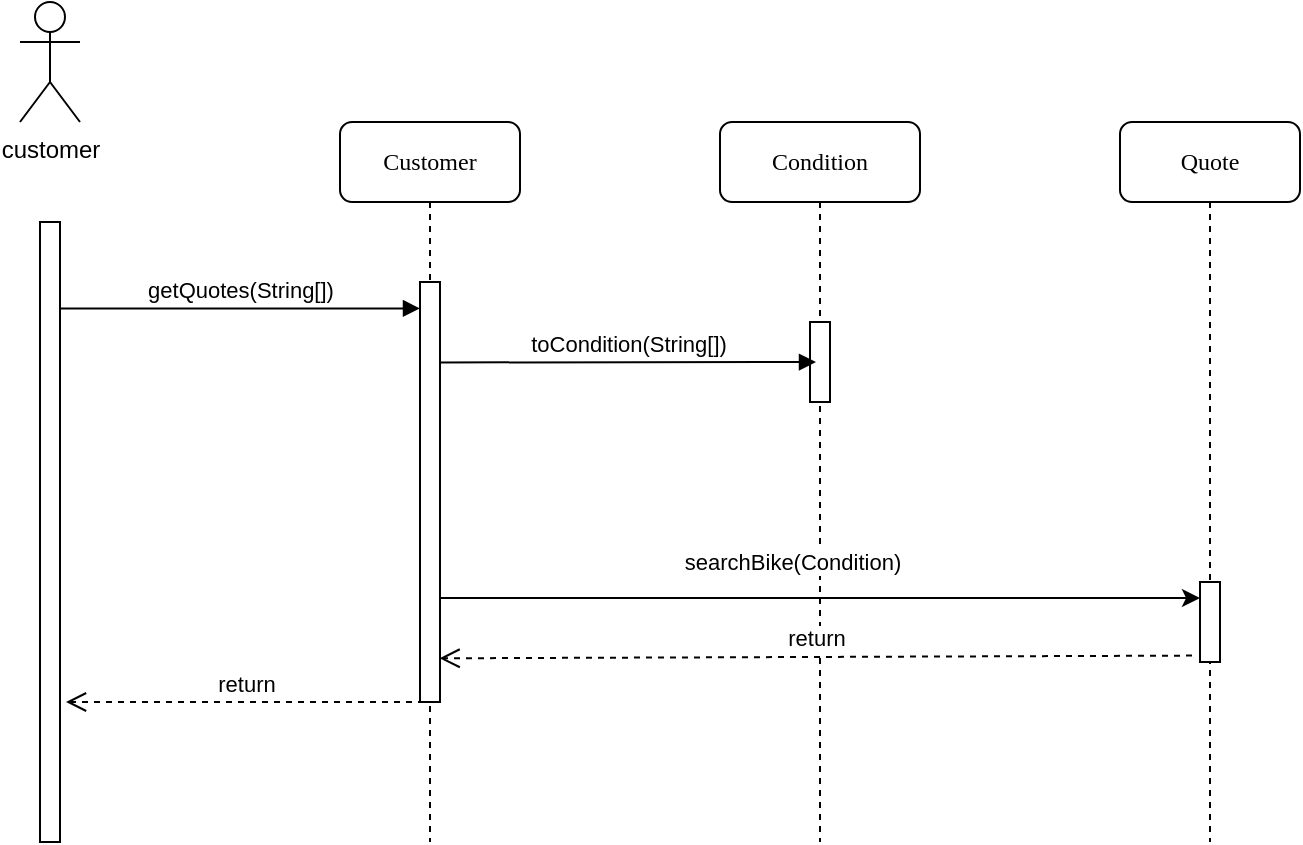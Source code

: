 <mxfile version="12.3.2" type="device" pages="3"><diagram name="Page-1" id="13e1069c-82ec-6db2-03f1-153e76fe0fe0"><mxGraphModel dx="1049" dy="572" grid="1" gridSize="10" guides="1" tooltips="1" connect="1" arrows="1" fold="1" page="1" pageScale="1" pageWidth="1100" pageHeight="850" background="#ffffff" math="0" shadow="0"><root><mxCell id="0"/><mxCell id="1" parent="0"/><mxCell id="7baba1c4bc27f4b0-2" value="Customer" style="shape=umlLifeline;perimeter=lifelinePerimeter;whiteSpace=wrap;html=1;container=1;collapsible=0;recursiveResize=0;outlineConnect=0;rounded=1;shadow=0;comic=0;labelBackgroundColor=none;strokeColor=#000000;strokeWidth=1;fillColor=#FFFFFF;fontFamily=Verdana;fontSize=12;fontColor=#000000;align=center;" parent="1" vertex="1"><mxGeometry x="200" y="80" width="90" height="360" as="geometry"/></mxCell><mxCell id="7baba1c4bc27f4b0-10" value="" style="html=1;points=[];perimeter=orthogonalPerimeter;rounded=0;shadow=0;comic=0;labelBackgroundColor=none;strokeColor=#000000;strokeWidth=1;fillColor=#FFFFFF;fontFamily=Verdana;fontSize=12;fontColor=#000000;align=center;" parent="7baba1c4bc27f4b0-2" vertex="1"><mxGeometry x="40" y="80" width="10" height="210" as="geometry"/></mxCell><mxCell id="-yf8go0a68ZmdKsVh9NN-1" value="customer" style="shape=umlActor;verticalLabelPosition=bottom;labelBackgroundColor=#ffffff;verticalAlign=top;html=1;outlineConnect=0;" parent="1" vertex="1"><mxGeometry x="40" y="20" width="30" height="60" as="geometry"/></mxCell><mxCell id="kIdBHokwgRo37Ht0odTh-1" value="" style="html=1;points=[];perimeter=orthogonalPerimeter;" parent="1" vertex="1"><mxGeometry x="50" y="130" width="10" height="310" as="geometry"/></mxCell><mxCell id="uBf5k3mf6_svfGf4N6Qj-2" value="getQuotes(String[])" style="html=1;verticalAlign=bottom;endArrow=block;entryX=0;entryY=0.063;entryDx=0;entryDy=0;entryPerimeter=0;" parent="1" target="7baba1c4bc27f4b0-10" edge="1" source="kIdBHokwgRo37Ht0odTh-1"><mxGeometry width="80" relative="1" as="geometry"><mxPoint x="60" y="280" as="sourcePoint"/><mxPoint x="176" y="280" as="targetPoint"/></mxGeometry></mxCell><mxCell id="7baba1c4bc27f4b0-8" value="Condition" style="shape=umlLifeline;perimeter=lifelinePerimeter;whiteSpace=wrap;html=1;container=1;collapsible=0;recursiveResize=0;outlineConnect=0;rounded=1;shadow=0;comic=0;labelBackgroundColor=none;strokeColor=#000000;strokeWidth=1;fillColor=#FFFFFF;fontFamily=Verdana;fontSize=12;fontColor=#000000;align=center;" parent="1" vertex="1"><mxGeometry x="390" y="80" width="100" height="360" as="geometry"/></mxCell><mxCell id="7baba1c4bc27f4b0-9" value="" style="html=1;points=[];perimeter=orthogonalPerimeter;rounded=0;shadow=0;comic=0;labelBackgroundColor=none;strokeColor=#000000;strokeWidth=1;fillColor=#FFFFFF;fontFamily=Verdana;fontSize=12;fontColor=#000000;align=center;" parent="7baba1c4bc27f4b0-8" vertex="1"><mxGeometry x="45" y="100" width="10" height="40" as="geometry"/></mxCell><mxCell id="uBf5k3mf6_svfGf4N6Qj-3" value="return" style="html=1;verticalAlign=bottom;endArrow=open;dashed=1;endSize=8;exitX=0.2;exitY=1;exitDx=0;exitDy=0;exitPerimeter=0;" parent="1" source="7baba1c4bc27f4b0-10" edge="1"><mxGeometry relative="1" as="geometry"><mxPoint x="260" y="220" as="sourcePoint"/><mxPoint x="63" y="370" as="targetPoint"/></mxGeometry></mxCell><mxCell id="gmjusWhMK457S7Y4lqi_-1" value="Quote" style="shape=umlLifeline;perimeter=lifelinePerimeter;whiteSpace=wrap;html=1;container=1;collapsible=0;recursiveResize=0;outlineConnect=0;rounded=1;shadow=0;comic=0;labelBackgroundColor=none;strokeColor=#000000;strokeWidth=1;fillColor=#FFFFFF;fontFamily=Verdana;fontSize=12;fontColor=#000000;align=center;" parent="1" vertex="1"><mxGeometry x="590" y="80" width="90" height="360" as="geometry"/></mxCell><mxCell id="gmjusWhMK457S7Y4lqi_-5" value="" style="html=1;points=[];perimeter=orthogonalPerimeter;rounded=0;shadow=0;comic=0;labelBackgroundColor=none;strokeColor=#000000;strokeWidth=1;fillColor=#FFFFFF;fontFamily=Verdana;fontSize=12;fontColor=#000000;align=center;" parent="gmjusWhMK457S7Y4lqi_-1" vertex="1"><mxGeometry x="40" y="230" width="10" height="40" as="geometry"/></mxCell><mxCell id="gmjusWhMK457S7Y4lqi_-6" value="searchBike(Condition)" style="edgeStyle=orthogonalEdgeStyle;rounded=0;orthogonalLoop=1;jettySize=auto;html=1;" parent="1" source="7baba1c4bc27f4b0-10" target="gmjusWhMK457S7Y4lqi_-5" edge="1"><mxGeometry x="-0.077" y="18" relative="1" as="geometry"><Array as="points"><mxPoint x="530" y="318"/><mxPoint x="530" y="318"/></Array><mxPoint as="offset"/></mxGeometry></mxCell><mxCell id="gmjusWhMK457S7Y4lqi_-11" value="return" style="html=1;verticalAlign=bottom;endArrow=open;dashed=1;endSize=8;exitX=-0.4;exitY=0.92;exitDx=0;exitDy=0;exitPerimeter=0;entryX=0.98;entryY=0.896;entryDx=0;entryDy=0;entryPerimeter=0;" parent="1" source="gmjusWhMK457S7Y4lqi_-5" edge="1" target="7baba1c4bc27f4b0-10"><mxGeometry relative="1" as="geometry"><mxPoint x="502" y="371" as="sourcePoint"/><mxPoint x="502" y="347" as="targetPoint"/></mxGeometry></mxCell><mxCell id="aekMUeOZ-dM3puLfmpyv-1" value="toCondition(String[])" style="html=1;verticalAlign=bottom;endArrow=block;" edge="1" parent="1"><mxGeometry width="80" relative="1" as="geometry"><mxPoint x="250" y="200.23" as="sourcePoint"/><mxPoint x="438" y="200" as="targetPoint"/></mxGeometry></mxCell></root></mxGraphModel></diagram><diagram id="Umd8gp32eJ31KJhmAJoX" name="Page-2"><mxGraphModel dx="1049" dy="572" grid="1" gridSize="10" guides="1" tooltips="1" connect="1" arrows="1" fold="1" page="1" pageScale="1" pageWidth="827" pageHeight="1169" math="0" shadow="0"><root><mxCell id="yTZAu1W29XXAWNeBkurf-0"/><mxCell id="yTZAu1W29XXAWNeBkurf-1" parent="yTZAu1W29XXAWNeBkurf-0"/><mxCell id="yTZAu1W29XXAWNeBkurf-2" value="customer" style="shape=umlActor;verticalLabelPosition=bottom;labelBackgroundColor=#ffffff;verticalAlign=top;html=1;" parent="yTZAu1W29XXAWNeBkurf-1" vertex="1"><mxGeometry x="40" y="157.5" width="30" height="60" as="geometry"/></mxCell><mxCell id="YnaMXe4O487GlzYgH68Y-1" value="Booking:" style="html=1;" parent="yTZAu1W29XXAWNeBkurf-1" vertex="1"><mxGeometry x="483" y="157.5" width="140" height="65" as="geometry"/></mxCell><mxCell id="YnaMXe4O487GlzYgH68Y-2" value="DeliveryService:" style="html=1;" parent="yTZAu1W29XXAWNeBkurf-1" vertex="1"><mxGeometry x="323" y="330" width="140" height="60" as="geometry"/></mxCell><mxCell id="YnaMXe4O487GlzYgH68Y-5" value="provider" style="shape=umlActor;verticalLabelPosition=bottom;labelBackgroundColor=#ffffff;verticalAlign=top;html=1;outlineConnect=0;" parent="yTZAu1W29XXAWNeBkurf-1" vertex="1"><mxGeometry x="770" y="160" width="30" height="60" as="geometry"/></mxCell><mxCell id="N6N3lyknSlCr8rbyIp99-1" value="Customer:" style="html=1;" vertex="1" parent="yTZAu1W29XXAWNeBkurf-1"><mxGeometry x="203" y="160" width="140" height="65" as="geometry"/></mxCell><mxCell id="N6N3lyknSlCr8rbyIp99-3" value="" style="endArrow=none;html=1;exitX=1;exitY=0.25;exitDx=0;exitDy=0;entryX=0;entryY=0.25;entryDx=0;entryDy=0;" edge="1" parent="yTZAu1W29XXAWNeBkurf-1" source="N6N3lyknSlCr8rbyIp99-1" target="YnaMXe4O487GlzYgH68Y-1"><mxGeometry width="50" height="50" relative="1" as="geometry"><mxPoint x="130" y="280" as="sourcePoint"/><mxPoint x="180" y="230" as="targetPoint"/></mxGeometry></mxCell><mxCell id="N6N3lyknSlCr8rbyIp99-4" value="" style="endArrow=none;html=1;exitX=1;exitY=0.75;exitDx=0;exitDy=0;entryX=0;entryY=0.75;entryDx=0;entryDy=0;" edge="1" parent="yTZAu1W29XXAWNeBkurf-1" source="N6N3lyknSlCr8rbyIp99-1" target="YnaMXe4O487GlzYgH68Y-1"><mxGeometry width="50" height="50" relative="1" as="geometry"><mxPoint x="380" y="270" as="sourcePoint"/><mxPoint x="430" y="220" as="targetPoint"/></mxGeometry></mxCell><mxCell id="N6N3lyknSlCr8rbyIp99-7" value="" style="endArrow=classic;html=1;" edge="1" parent="yTZAu1W29XXAWNeBkurf-1"><mxGeometry width="50" height="50" relative="1" as="geometry"><mxPoint x="460" y="220" as="sourcePoint"/><mxPoint x="360" y="220" as="targetPoint"/></mxGeometry></mxCell><mxCell id="N6N3lyknSlCr8rbyIp99-8" value="3.1.notifyCustomer()" style="text;html=1;strokeColor=none;fillColor=none;align=center;verticalAlign=middle;whiteSpace=wrap;rounded=0;" vertex="1" parent="yTZAu1W29XXAWNeBkurf-1"><mxGeometry x="380" y="230" width="40" height="20" as="geometry"/></mxCell><mxCell id="N6N3lyknSlCr8rbyIp99-9" value="" style="endArrow=classic;html=1;" edge="1" parent="yTZAu1W29XXAWNeBkurf-1"><mxGeometry width="50" height="50" relative="1" as="geometry"><mxPoint x="640" y="220" as="sourcePoint"/><mxPoint x="730" y="230" as="targetPoint"/></mxGeometry></mxCell><mxCell id="N6N3lyknSlCr8rbyIp99-10" value="" style="endArrow=none;html=1;exitX=1;exitY=0.75;exitDx=0;exitDy=0;entryX=0;entryY=1;entryDx=0;entryDy=0;entryPerimeter=0;" edge="1" parent="yTZAu1W29XXAWNeBkurf-1" source="YnaMXe4O487GlzYgH68Y-1" target="YnaMXe4O487GlzYgH68Y-5"><mxGeometry width="50" height="50" relative="1" as="geometry"><mxPoint x="670" y="180" as="sourcePoint"/><mxPoint x="720" y="130" as="targetPoint"/></mxGeometry></mxCell><mxCell id="N6N3lyknSlCr8rbyIp99-11" value="3.2.notifyProvider()" style="text;html=1;strokeColor=none;fillColor=none;align=center;verticalAlign=middle;whiteSpace=wrap;rounded=0;" vertex="1" parent="yTZAu1W29XXAWNeBkurf-1"><mxGeometry x="670" y="230" width="40" height="20" as="geometry"/></mxCell><mxCell id="N6N3lyknSlCr8rbyIp99-13" value="" style="endArrow=classic;html=1;" edge="1" parent="yTZAu1W29XXAWNeBkurf-1"><mxGeometry width="50" height="50" relative="1" as="geometry"><mxPoint x="360" y="160" as="sourcePoint"/><mxPoint x="470" y="160" as="targetPoint"/></mxGeometry></mxCell><mxCell id="N6N3lyknSlCr8rbyIp99-14" value="2.printOrder()" style="text;html=1;strokeColor=none;fillColor=none;align=center;verticalAlign=middle;whiteSpace=wrap;rounded=0;" vertex="1" parent="yTZAu1W29XXAWNeBkurf-1"><mxGeometry x="393" y="137.5" width="40" height="20" as="geometry"/></mxCell><mxCell id="N6N3lyknSlCr8rbyIp99-15" value="" style="endArrow=none;html=1;exitX=0.25;exitY=1;exitDx=0;exitDy=0;entryX=1;entryY=0.25;entryDx=0;entryDy=0;" edge="1" parent="yTZAu1W29XXAWNeBkurf-1" source="YnaMXe4O487GlzYgH68Y-1" target="YnaMXe4O487GlzYgH68Y-2"><mxGeometry width="50" height="50" relative="1" as="geometry"><mxPoint x="520" y="120" as="sourcePoint"/><mxPoint x="570" y="70" as="targetPoint"/></mxGeometry></mxCell><mxCell id="N6N3lyknSlCr8rbyIp99-16" value="" style="endArrow=classic;html=1;" edge="1" parent="yTZAu1W29XXAWNeBkurf-1"><mxGeometry width="50" height="50" relative="1" as="geometry"><mxPoint x="520" y="240" as="sourcePoint"/><mxPoint x="480" y="340" as="targetPoint"/></mxGeometry></mxCell><mxCell id="N6N3lyknSlCr8rbyIp99-17" value="4.1.scheduleDelivery(Deliverable, Location, Location, LocalDate)" style="text;html=1;strokeColor=none;fillColor=none;align=center;verticalAlign=middle;whiteSpace=wrap;rounded=0;" vertex="1" parent="yTZAu1W29XXAWNeBkurf-1"><mxGeometry x="373" y="290" width="40" height="20" as="geometry"/></mxCell><mxCell id="s91wvsLHyAYl7gNklVJB-0" value="" style="endArrow=none;html=1;exitX=1;exitY=0.333;exitDx=0;exitDy=0;exitPerimeter=0;entryX=0;entryY=0.25;entryDx=0;entryDy=0;" edge="1" parent="yTZAu1W29XXAWNeBkurf-1" source="yTZAu1W29XXAWNeBkurf-2" target="N6N3lyknSlCr8rbyIp99-1"><mxGeometry width="50" height="50" relative="1" as="geometry"><mxPoint x="120" y="170" as="sourcePoint"/><mxPoint x="170" y="120" as="targetPoint"/></mxGeometry></mxCell><mxCell id="s91wvsLHyAYl7gNklVJB-1" value="" style="endArrow=classic;html=1;" edge="1" parent="yTZAu1W29XXAWNeBkurf-1"><mxGeometry width="50" height="50" relative="1" as="geometry"><mxPoint x="80" y="170" as="sourcePoint"/><mxPoint x="190" y="170" as="targetPoint"/></mxGeometry></mxCell><mxCell id="s91wvsLHyAYl7gNklVJB-2" value="1.bookQuote(Quote)" style="text;html=1;strokeColor=none;fillColor=none;align=center;verticalAlign=middle;whiteSpace=wrap;rounded=0;" vertex="1" parent="yTZAu1W29XXAWNeBkurf-1"><mxGeometry x="110" y="140" width="40" height="20" as="geometry"/></mxCell><mxCell id="s91wvsLHyAYl7gNklVJB-4" value="Bike:" style="html=1;" vertex="1" parent="yTZAu1W29XXAWNeBkurf-1"><mxGeometry x="620" y="330" width="140" height="60" as="geometry"/></mxCell><mxCell id="s91wvsLHyAYl7gNklVJB-5" value="" style="endArrow=none;html=1;exitX=0;exitY=0.75;exitDx=0;exitDy=0;entryX=1;entryY=0.75;entryDx=0;entryDy=0;" edge="1" parent="yTZAu1W29XXAWNeBkurf-1" source="s91wvsLHyAYl7gNklVJB-4" target="YnaMXe4O487GlzYgH68Y-2"><mxGeometry width="50" height="50" relative="1" as="geometry"><mxPoint x="540" y="310" as="sourcePoint"/><mxPoint x="500" y="400" as="targetPoint"/></mxGeometry></mxCell><mxCell id="s91wvsLHyAYl7gNklVJB-6" value="" style="endArrow=classic;html=1;" edge="1" parent="yTZAu1W29XXAWNeBkurf-1"><mxGeometry width="50" height="50" relative="1" as="geometry"><mxPoint x="480" y="390" as="sourcePoint"/><mxPoint x="600" y="390" as="targetPoint"/></mxGeometry></mxCell><mxCell id="s91wvsLHyAYl7gNklVJB-7" value="5.onDropoff()" style="text;html=1;strokeColor=none;fillColor=none;align=center;verticalAlign=middle;whiteSpace=wrap;rounded=0;" vertex="1" parent="yTZAu1W29XXAWNeBkurf-1"><mxGeometry x="500" y="400" width="40" height="20" as="geometry"/></mxCell><mxCell id="s91wvsLHyAYl7gNklVJB-8" value="" style="endArrow=none;html=1;exitX=0.25;exitY=0;exitDx=0;exitDy=0;entryX=0.75;entryY=1;entryDx=0;entryDy=0;" edge="1" parent="yTZAu1W29XXAWNeBkurf-1" source="s91wvsLHyAYl7gNklVJB-4" target="YnaMXe4O487GlzYgH68Y-1"><mxGeometry width="50" height="50" relative="1" as="geometry"><mxPoint x="550" y="300" as="sourcePoint"/><mxPoint x="600" y="250" as="targetPoint"/></mxGeometry></mxCell><mxCell id="s91wvsLHyAYl7gNklVJB-9" value="" style="endArrow=classic;html=1;" edge="1" parent="yTZAu1W29XXAWNeBkurf-1"><mxGeometry width="50" height="50" relative="1" as="geometry"><mxPoint x="580" y="230" as="sourcePoint"/><mxPoint x="640" y="320" as="targetPoint"/></mxGeometry></mxCell><mxCell id="s91wvsLHyAYl7gNklVJB-12" value="4.2.onDropoff()" style="text;html=1;strokeColor=none;fillColor=none;align=center;verticalAlign=middle;whiteSpace=wrap;rounded=0;" vertex="1" parent="yTZAu1W29XXAWNeBkurf-1"><mxGeometry x="660" y="280" width="40" height="20" as="geometry"/></mxCell></root></mxGraphModel></diagram><diagram id="lj2f_su56BQ6Mlhae7jC" name="Page-3"><mxGraphModel dx="1049" dy="572" grid="1" gridSize="10" guides="1" tooltips="1" connect="1" arrows="1" fold="1" page="1" pageScale="1" pageWidth="827" pageHeight="1169" math="0" shadow="0"><root><mxCell id="EoG1kr6-wxlYVNPkRzxC-0"/><mxCell id="EoG1kr6-wxlYVNPkRzxC-1" parent="EoG1kr6-wxlYVNPkRzxC-0"/><mxCell id="EoG1kr6-wxlYVNPkRzxC-2" value="BikeProvider" style="shape=umlActor;verticalLabelPosition=bottom;labelBackgroundColor=#ffffff;verticalAlign=top;html=1;" parent="EoG1kr6-wxlYVNPkRzxC-1" vertex="1"><mxGeometry x="40" y="80" width="30" height="60" as="geometry"/></mxCell><mxCell id="EoG1kr6-wxlYVNPkRzxC-3" value="BikeProvider:" style="html=1;" parent="EoG1kr6-wxlYVNPkRzxC-1" vertex="1"><mxGeometry x="268" y="80" width="145" height="80" as="geometry"/></mxCell><mxCell id="EoG1kr6-wxlYVNPkRzxC-4" value="DeliveryService:" style="html=1;" parent="EoG1kr6-wxlYVNPkRzxC-1" vertex="1"><mxGeometry x="600" y="80" width="150" height="80" as="geometry"/></mxCell><mxCell id="ACwGWzEghXXS8AOLDZ4g-0" value="Bike:" style="html=1;" parent="EoG1kr6-wxlYVNPkRzxC-1" vertex="1"><mxGeometry x="268" y="260" width="152" height="70" as="geometry"/></mxCell><mxCell id="T_SMkUJhmGVMxjzhBcUt-2" value="" style="endArrow=none;html=1;exitX=1;exitY=0.333;exitDx=0;exitDy=0;exitPerimeter=0;entryX=0;entryY=0.25;entryDx=0;entryDy=0;" edge="1" parent="EoG1kr6-wxlYVNPkRzxC-1" source="EoG1kr6-wxlYVNPkRzxC-2" target="EoG1kr6-wxlYVNPkRzxC-3"><mxGeometry width="50" height="50" relative="1" as="geometry"><mxPoint x="120" y="230" as="sourcePoint"/><mxPoint x="170" y="180" as="targetPoint"/></mxGeometry></mxCell><mxCell id="T_SMkUJhmGVMxjzhBcUt-3" value="" style="endArrow=classic;html=1;" edge="1" parent="EoG1kr6-wxlYVNPkRzxC-1"><mxGeometry width="50" height="50" relative="1" as="geometry"><mxPoint x="80" y="90" as="sourcePoint"/><mxPoint x="240" y="90" as="targetPoint"/></mxGeometry></mxCell><mxCell id="T_SMkUJhmGVMxjzhBcUt-4" value="1.returnBikePartner(integer, LocalDate)" style="text;html=1;strokeColor=none;fillColor=none;align=center;verticalAlign=middle;whiteSpace=wrap;rounded=0;" vertex="1" parent="EoG1kr6-wxlYVNPkRzxC-1"><mxGeometry x="140" y="60" width="40" height="20" as="geometry"/></mxCell><mxCell id="T_SMkUJhmGVMxjzhBcUt-5" value="" style="endArrow=none;html=1;exitX=1;exitY=0.75;exitDx=0;exitDy=0;entryX=0;entryY=0.75;entryDx=0;entryDy=0;" edge="1" parent="EoG1kr6-wxlYVNPkRzxC-1" source="EoG1kr6-wxlYVNPkRzxC-3" target="EoG1kr6-wxlYVNPkRzxC-4"><mxGeometry width="50" height="50" relative="1" as="geometry"><mxPoint x="440" y="130" as="sourcePoint"/><mxPoint x="490" y="80" as="targetPoint"/></mxGeometry></mxCell><mxCell id="T_SMkUJhmGVMxjzhBcUt-6" value="" style="endArrow=classic;html=1;" edge="1" parent="EoG1kr6-wxlYVNPkRzxC-1"><mxGeometry width="50" height="50" relative="1" as="geometry"><mxPoint x="430" y="130" as="sourcePoint"/><mxPoint x="590" y="130" as="targetPoint"/></mxGeometry></mxCell><mxCell id="T_SMkUJhmGVMxjzhBcUt-7" value="2.1scheduleDelivery(Deliverable, Location, Location, LocalDate)" style="text;html=1;strokeColor=none;fillColor=none;align=center;verticalAlign=middle;whiteSpace=wrap;rounded=0;" vertex="1" parent="EoG1kr6-wxlYVNPkRzxC-1"><mxGeometry x="486.5" y="100" width="40" height="20" as="geometry"/></mxCell><mxCell id="T_SMkUJhmGVMxjzhBcUt-8" value="" style="endArrow=none;html=1;exitX=0.25;exitY=1;exitDx=0;exitDy=0;entryX=0.25;entryY=0;entryDx=0;entryDy=0;" edge="1" parent="EoG1kr6-wxlYVNPkRzxC-1" source="EoG1kr6-wxlYVNPkRzxC-3" target="ACwGWzEghXXS8AOLDZ4g-0"><mxGeometry width="50" height="50" relative="1" as="geometry"><mxPoint x="120" y="220" as="sourcePoint"/><mxPoint x="280" y="240" as="targetPoint"/></mxGeometry></mxCell><mxCell id="T_SMkUJhmGVMxjzhBcUt-9" value="" style="endArrow=classic;html=1;" edge="1" parent="EoG1kr6-wxlYVNPkRzxC-1"><mxGeometry width="50" height="50" relative="1" as="geometry"><mxPoint x="290" y="170" as="sourcePoint"/><mxPoint x="290" y="250" as="targetPoint"/></mxGeometry></mxCell><mxCell id="T_SMkUJhmGVMxjzhBcUt-10" value="2.2.onPickup()" style="text;html=1;strokeColor=none;fillColor=none;align=center;verticalAlign=middle;whiteSpace=wrap;rounded=0;" vertex="1" parent="EoG1kr6-wxlYVNPkRzxC-1"><mxGeometry x="221" y="190" width="40" height="20" as="geometry"/></mxCell><mxCell id="T_SMkUJhmGVMxjzhBcUt-11" value="" style="endArrow=none;html=1;exitX=1;exitY=0.25;exitDx=0;exitDy=0;entryX=0.25;entryY=1;entryDx=0;entryDy=0;" edge="1" parent="EoG1kr6-wxlYVNPkRzxC-1" source="ACwGWzEghXXS8AOLDZ4g-0" target="EoG1kr6-wxlYVNPkRzxC-4"><mxGeometry width="50" height="50" relative="1" as="geometry"><mxPoint x="550" y="240" as="sourcePoint"/><mxPoint x="600" y="190" as="targetPoint"/></mxGeometry></mxCell><mxCell id="T_SMkUJhmGVMxjzhBcUt-12" value="" style="endArrow=classic;html=1;" edge="1" parent="EoG1kr6-wxlYVNPkRzxC-1"><mxGeometry width="50" height="50" relative="1" as="geometry"><mxPoint x="640" y="180" as="sourcePoint"/><mxPoint x="450" y="280" as="targetPoint"/></mxGeometry></mxCell><mxCell id="T_SMkUJhmGVMxjzhBcUt-13" value="3.onPickup()" style="text;html=1;strokeColor=none;fillColor=none;align=center;verticalAlign=middle;whiteSpace=wrap;rounded=0;" vertex="1" parent="EoG1kr6-wxlYVNPkRzxC-1"><mxGeometry x="590" y="210" width="40" height="20" as="geometry"/></mxCell></root></mxGraphModel></diagram></mxfile>